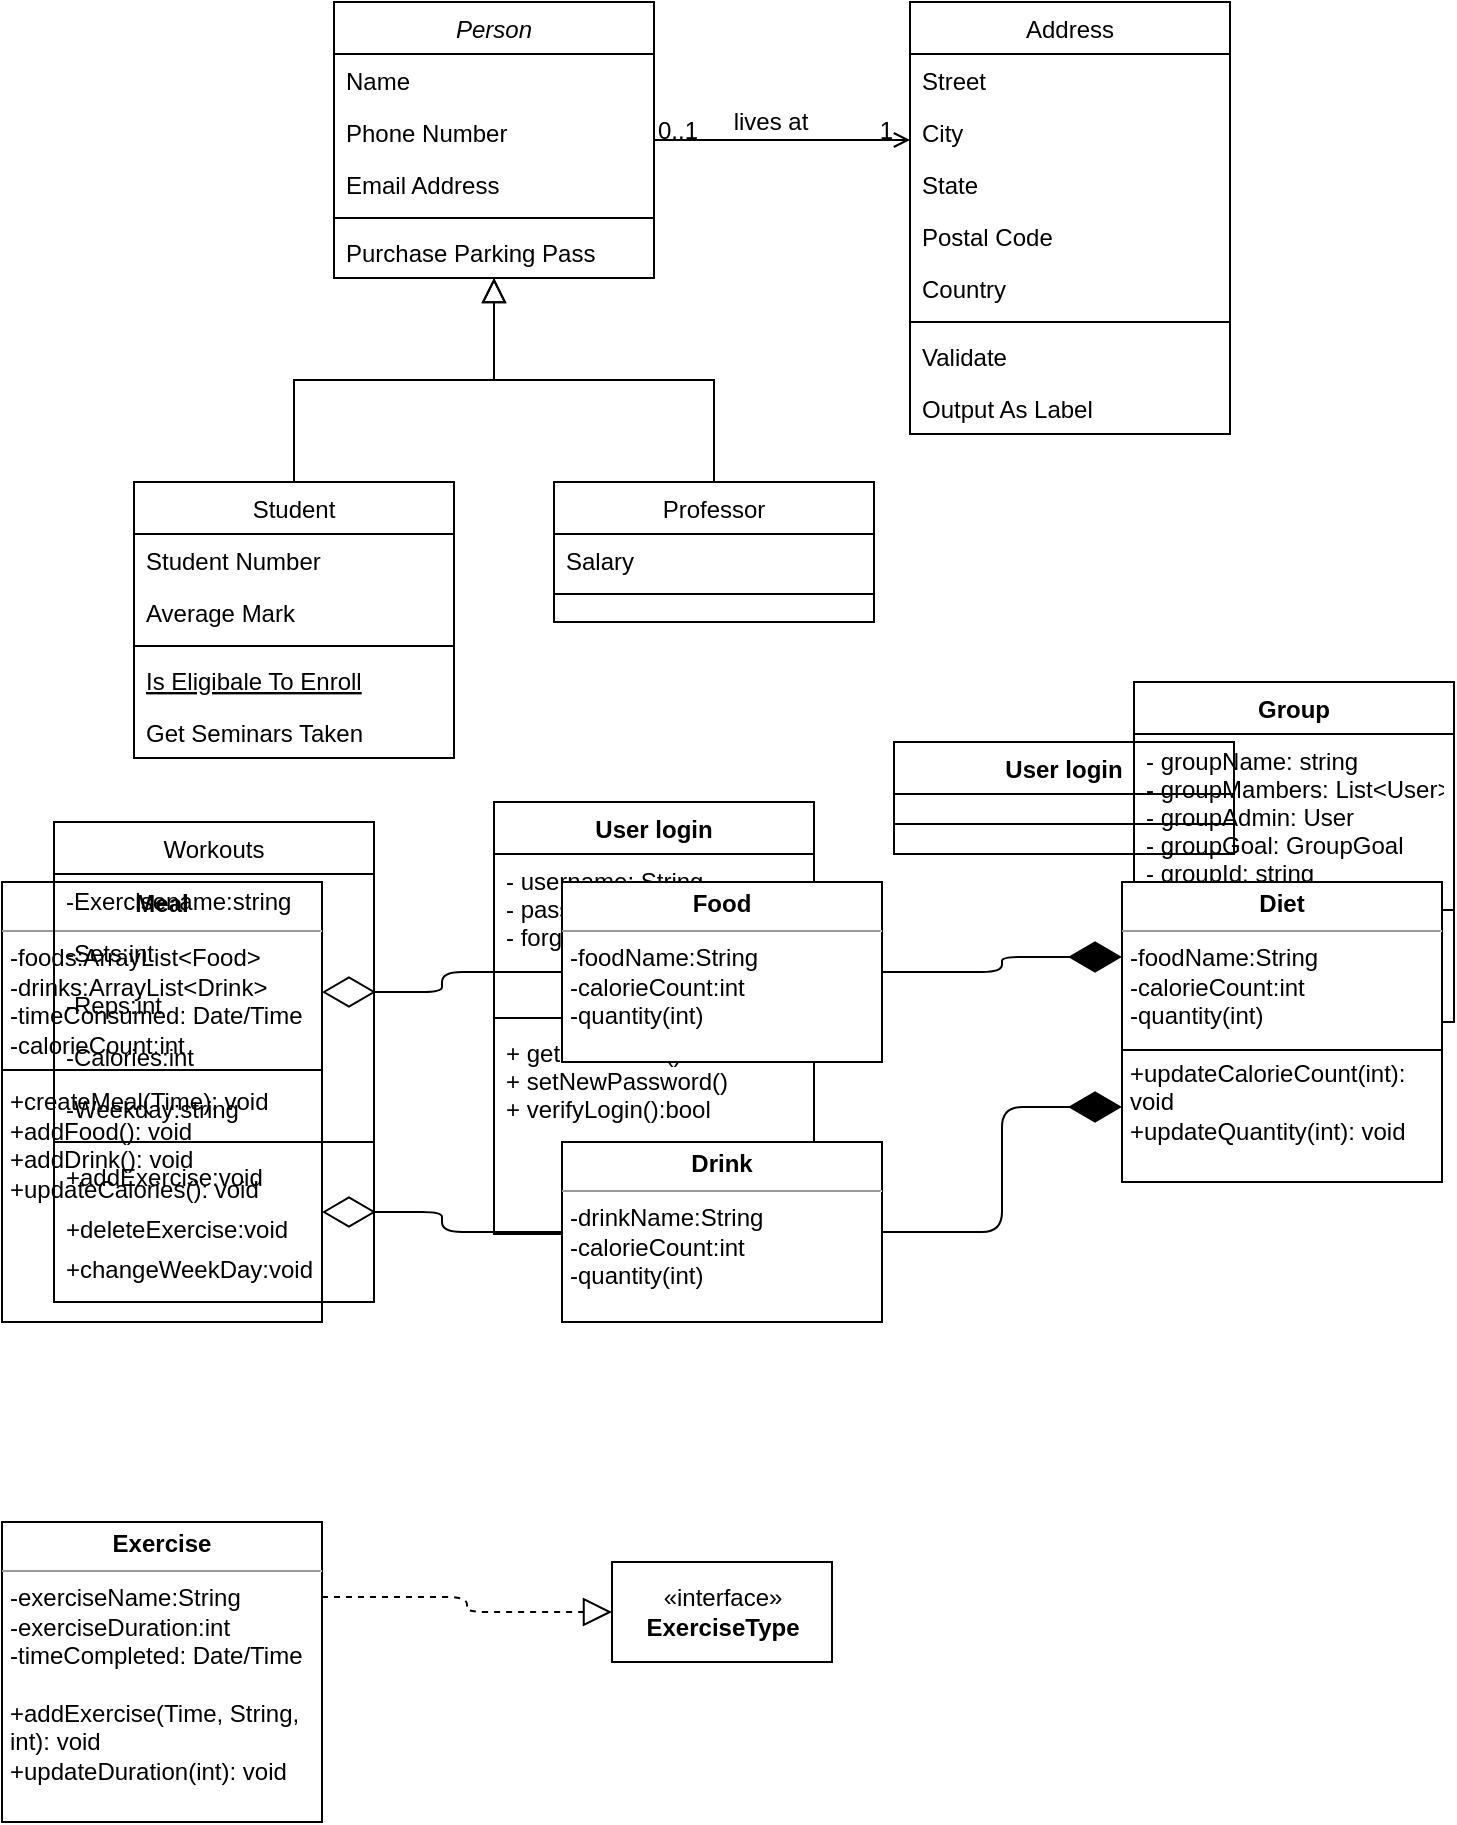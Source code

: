 <mxfile version="14.4.2" type="github">
  <diagram id="C5RBs43oDa-KdzZeNtuy" name="Page-1">
    <mxGraphModel dx="1422" dy="804" grid="1" gridSize="10" guides="1" tooltips="1" connect="1" arrows="1" fold="1" page="1" pageScale="1" pageWidth="827" pageHeight="1169" math="0" shadow="0">
      <root>
        <mxCell id="WIyWlLk6GJQsqaUBKTNV-0" />
        <mxCell id="WIyWlLk6GJQsqaUBKTNV-1" parent="WIyWlLk6GJQsqaUBKTNV-0" />
        <mxCell id="zkfFHV4jXpPFQw0GAbJ--0" value="Person" style="swimlane;fontStyle=2;align=center;verticalAlign=top;childLayout=stackLayout;horizontal=1;startSize=26;horizontalStack=0;resizeParent=1;resizeLast=0;collapsible=1;marginBottom=0;rounded=0;shadow=0;strokeWidth=1;" parent="WIyWlLk6GJQsqaUBKTNV-1" vertex="1">
          <mxGeometry x="220" y="120" width="160" height="138" as="geometry">
            <mxRectangle x="230" y="140" width="160" height="26" as="alternateBounds" />
          </mxGeometry>
        </mxCell>
        <mxCell id="zkfFHV4jXpPFQw0GAbJ--1" value="Name" style="text;align=left;verticalAlign=top;spacingLeft=4;spacingRight=4;overflow=hidden;rotatable=0;points=[[0,0.5],[1,0.5]];portConstraint=eastwest;" parent="zkfFHV4jXpPFQw0GAbJ--0" vertex="1">
          <mxGeometry y="26" width="160" height="26" as="geometry" />
        </mxCell>
        <mxCell id="zkfFHV4jXpPFQw0GAbJ--2" value="Phone Number" style="text;align=left;verticalAlign=top;spacingLeft=4;spacingRight=4;overflow=hidden;rotatable=0;points=[[0,0.5],[1,0.5]];portConstraint=eastwest;rounded=0;shadow=0;html=0;" parent="zkfFHV4jXpPFQw0GAbJ--0" vertex="1">
          <mxGeometry y="52" width="160" height="26" as="geometry" />
        </mxCell>
        <mxCell id="zkfFHV4jXpPFQw0GAbJ--3" value="Email Address" style="text;align=left;verticalAlign=top;spacingLeft=4;spacingRight=4;overflow=hidden;rotatable=0;points=[[0,0.5],[1,0.5]];portConstraint=eastwest;rounded=0;shadow=0;html=0;" parent="zkfFHV4jXpPFQw0GAbJ--0" vertex="1">
          <mxGeometry y="78" width="160" height="26" as="geometry" />
        </mxCell>
        <mxCell id="zkfFHV4jXpPFQw0GAbJ--4" value="" style="line;html=1;strokeWidth=1;align=left;verticalAlign=middle;spacingTop=-1;spacingLeft=3;spacingRight=3;rotatable=0;labelPosition=right;points=[];portConstraint=eastwest;" parent="zkfFHV4jXpPFQw0GAbJ--0" vertex="1">
          <mxGeometry y="104" width="160" height="8" as="geometry" />
        </mxCell>
        <mxCell id="zkfFHV4jXpPFQw0GAbJ--5" value="Purchase Parking Pass" style="text;align=left;verticalAlign=top;spacingLeft=4;spacingRight=4;overflow=hidden;rotatable=0;points=[[0,0.5],[1,0.5]];portConstraint=eastwest;" parent="zkfFHV4jXpPFQw0GAbJ--0" vertex="1">
          <mxGeometry y="112" width="160" height="26" as="geometry" />
        </mxCell>
        <mxCell id="zkfFHV4jXpPFQw0GAbJ--6" value="Student" style="swimlane;fontStyle=0;align=center;verticalAlign=top;childLayout=stackLayout;horizontal=1;startSize=26;horizontalStack=0;resizeParent=1;resizeLast=0;collapsible=1;marginBottom=0;rounded=0;shadow=0;strokeWidth=1;" parent="WIyWlLk6GJQsqaUBKTNV-1" vertex="1">
          <mxGeometry x="120" y="360" width="160" height="138" as="geometry">
            <mxRectangle x="130" y="380" width="160" height="26" as="alternateBounds" />
          </mxGeometry>
        </mxCell>
        <mxCell id="zkfFHV4jXpPFQw0GAbJ--7" value="Student Number" style="text;align=left;verticalAlign=top;spacingLeft=4;spacingRight=4;overflow=hidden;rotatable=0;points=[[0,0.5],[1,0.5]];portConstraint=eastwest;" parent="zkfFHV4jXpPFQw0GAbJ--6" vertex="1">
          <mxGeometry y="26" width="160" height="26" as="geometry" />
        </mxCell>
        <mxCell id="zkfFHV4jXpPFQw0GAbJ--8" value="Average Mark" style="text;align=left;verticalAlign=top;spacingLeft=4;spacingRight=4;overflow=hidden;rotatable=0;points=[[0,0.5],[1,0.5]];portConstraint=eastwest;rounded=0;shadow=0;html=0;" parent="zkfFHV4jXpPFQw0GAbJ--6" vertex="1">
          <mxGeometry y="52" width="160" height="26" as="geometry" />
        </mxCell>
        <mxCell id="zkfFHV4jXpPFQw0GAbJ--9" value="" style="line;html=1;strokeWidth=1;align=left;verticalAlign=middle;spacingTop=-1;spacingLeft=3;spacingRight=3;rotatable=0;labelPosition=right;points=[];portConstraint=eastwest;" parent="zkfFHV4jXpPFQw0GAbJ--6" vertex="1">
          <mxGeometry y="78" width="160" height="8" as="geometry" />
        </mxCell>
        <mxCell id="zkfFHV4jXpPFQw0GAbJ--10" value="Is Eligibale To Enroll" style="text;align=left;verticalAlign=top;spacingLeft=4;spacingRight=4;overflow=hidden;rotatable=0;points=[[0,0.5],[1,0.5]];portConstraint=eastwest;fontStyle=4" parent="zkfFHV4jXpPFQw0GAbJ--6" vertex="1">
          <mxGeometry y="86" width="160" height="26" as="geometry" />
        </mxCell>
        <mxCell id="zkfFHV4jXpPFQw0GAbJ--11" value="Get Seminars Taken" style="text;align=left;verticalAlign=top;spacingLeft=4;spacingRight=4;overflow=hidden;rotatable=0;points=[[0,0.5],[1,0.5]];portConstraint=eastwest;" parent="zkfFHV4jXpPFQw0GAbJ--6" vertex="1">
          <mxGeometry y="112" width="160" height="26" as="geometry" />
        </mxCell>
        <mxCell id="zkfFHV4jXpPFQw0GAbJ--12" value="" style="endArrow=block;endSize=10;endFill=0;shadow=0;strokeWidth=1;rounded=0;edgeStyle=elbowEdgeStyle;elbow=vertical;" parent="WIyWlLk6GJQsqaUBKTNV-1" source="zkfFHV4jXpPFQw0GAbJ--6" target="zkfFHV4jXpPFQw0GAbJ--0" edge="1">
          <mxGeometry width="160" relative="1" as="geometry">
            <mxPoint x="200" y="203" as="sourcePoint" />
            <mxPoint x="200" y="203" as="targetPoint" />
          </mxGeometry>
        </mxCell>
        <mxCell id="zkfFHV4jXpPFQw0GAbJ--13" value="Professor" style="swimlane;fontStyle=0;align=center;verticalAlign=top;childLayout=stackLayout;horizontal=1;startSize=26;horizontalStack=0;resizeParent=1;resizeLast=0;collapsible=1;marginBottom=0;rounded=0;shadow=0;strokeWidth=1;" parent="WIyWlLk6GJQsqaUBKTNV-1" vertex="1">
          <mxGeometry x="330" y="360" width="160" height="70" as="geometry">
            <mxRectangle x="340" y="380" width="170" height="26" as="alternateBounds" />
          </mxGeometry>
        </mxCell>
        <mxCell id="zkfFHV4jXpPFQw0GAbJ--14" value="Salary" style="text;align=left;verticalAlign=top;spacingLeft=4;spacingRight=4;overflow=hidden;rotatable=0;points=[[0,0.5],[1,0.5]];portConstraint=eastwest;" parent="zkfFHV4jXpPFQw0GAbJ--13" vertex="1">
          <mxGeometry y="26" width="160" height="26" as="geometry" />
        </mxCell>
        <mxCell id="zkfFHV4jXpPFQw0GAbJ--15" value="" style="line;html=1;strokeWidth=1;align=left;verticalAlign=middle;spacingTop=-1;spacingLeft=3;spacingRight=3;rotatable=0;labelPosition=right;points=[];portConstraint=eastwest;" parent="zkfFHV4jXpPFQw0GAbJ--13" vertex="1">
          <mxGeometry y="52" width="160" height="8" as="geometry" />
        </mxCell>
        <mxCell id="zkfFHV4jXpPFQw0GAbJ--16" value="" style="endArrow=block;endSize=10;endFill=0;shadow=0;strokeWidth=1;rounded=0;edgeStyle=elbowEdgeStyle;elbow=vertical;" parent="WIyWlLk6GJQsqaUBKTNV-1" source="zkfFHV4jXpPFQw0GAbJ--13" target="zkfFHV4jXpPFQw0GAbJ--0" edge="1">
          <mxGeometry width="160" relative="1" as="geometry">
            <mxPoint x="210" y="373" as="sourcePoint" />
            <mxPoint x="310" y="271" as="targetPoint" />
          </mxGeometry>
        </mxCell>
        <mxCell id="zkfFHV4jXpPFQw0GAbJ--17" value="Address" style="swimlane;fontStyle=0;align=center;verticalAlign=top;childLayout=stackLayout;horizontal=1;startSize=26;horizontalStack=0;resizeParent=1;resizeLast=0;collapsible=1;marginBottom=0;rounded=0;shadow=0;strokeWidth=1;" parent="WIyWlLk6GJQsqaUBKTNV-1" vertex="1">
          <mxGeometry x="508" y="120" width="160" height="216" as="geometry">
            <mxRectangle x="550" y="140" width="160" height="26" as="alternateBounds" />
          </mxGeometry>
        </mxCell>
        <mxCell id="zkfFHV4jXpPFQw0GAbJ--18" value="Street" style="text;align=left;verticalAlign=top;spacingLeft=4;spacingRight=4;overflow=hidden;rotatable=0;points=[[0,0.5],[1,0.5]];portConstraint=eastwest;" parent="zkfFHV4jXpPFQw0GAbJ--17" vertex="1">
          <mxGeometry y="26" width="160" height="26" as="geometry" />
        </mxCell>
        <mxCell id="zkfFHV4jXpPFQw0GAbJ--19" value="City" style="text;align=left;verticalAlign=top;spacingLeft=4;spacingRight=4;overflow=hidden;rotatable=0;points=[[0,0.5],[1,0.5]];portConstraint=eastwest;rounded=0;shadow=0;html=0;" parent="zkfFHV4jXpPFQw0GAbJ--17" vertex="1">
          <mxGeometry y="52" width="160" height="26" as="geometry" />
        </mxCell>
        <mxCell id="zkfFHV4jXpPFQw0GAbJ--20" value="State" style="text;align=left;verticalAlign=top;spacingLeft=4;spacingRight=4;overflow=hidden;rotatable=0;points=[[0,0.5],[1,0.5]];portConstraint=eastwest;rounded=0;shadow=0;html=0;" parent="zkfFHV4jXpPFQw0GAbJ--17" vertex="1">
          <mxGeometry y="78" width="160" height="26" as="geometry" />
        </mxCell>
        <mxCell id="zkfFHV4jXpPFQw0GAbJ--21" value="Postal Code" style="text;align=left;verticalAlign=top;spacingLeft=4;spacingRight=4;overflow=hidden;rotatable=0;points=[[0,0.5],[1,0.5]];portConstraint=eastwest;rounded=0;shadow=0;html=0;" parent="zkfFHV4jXpPFQw0GAbJ--17" vertex="1">
          <mxGeometry y="104" width="160" height="26" as="geometry" />
        </mxCell>
        <mxCell id="zkfFHV4jXpPFQw0GAbJ--22" value="Country" style="text;align=left;verticalAlign=top;spacingLeft=4;spacingRight=4;overflow=hidden;rotatable=0;points=[[0,0.5],[1,0.5]];portConstraint=eastwest;rounded=0;shadow=0;html=0;" parent="zkfFHV4jXpPFQw0GAbJ--17" vertex="1">
          <mxGeometry y="130" width="160" height="26" as="geometry" />
        </mxCell>
        <mxCell id="zkfFHV4jXpPFQw0GAbJ--23" value="" style="line;html=1;strokeWidth=1;align=left;verticalAlign=middle;spacingTop=-1;spacingLeft=3;spacingRight=3;rotatable=0;labelPosition=right;points=[];portConstraint=eastwest;" parent="zkfFHV4jXpPFQw0GAbJ--17" vertex="1">
          <mxGeometry y="156" width="160" height="8" as="geometry" />
        </mxCell>
        <mxCell id="zkfFHV4jXpPFQw0GAbJ--24" value="Validate" style="text;align=left;verticalAlign=top;spacingLeft=4;spacingRight=4;overflow=hidden;rotatable=0;points=[[0,0.5],[1,0.5]];portConstraint=eastwest;" parent="zkfFHV4jXpPFQw0GAbJ--17" vertex="1">
          <mxGeometry y="164" width="160" height="26" as="geometry" />
        </mxCell>
        <mxCell id="zkfFHV4jXpPFQw0GAbJ--25" value="Output As Label" style="text;align=left;verticalAlign=top;spacingLeft=4;spacingRight=4;overflow=hidden;rotatable=0;points=[[0,0.5],[1,0.5]];portConstraint=eastwest;" parent="zkfFHV4jXpPFQw0GAbJ--17" vertex="1">
          <mxGeometry y="190" width="160" height="26" as="geometry" />
        </mxCell>
        <mxCell id="zkfFHV4jXpPFQw0GAbJ--26" value="" style="endArrow=open;shadow=0;strokeWidth=1;rounded=0;endFill=1;edgeStyle=elbowEdgeStyle;elbow=vertical;" parent="WIyWlLk6GJQsqaUBKTNV-1" source="zkfFHV4jXpPFQw0GAbJ--0" target="zkfFHV4jXpPFQw0GAbJ--17" edge="1">
          <mxGeometry x="0.5" y="41" relative="1" as="geometry">
            <mxPoint x="380" y="192" as="sourcePoint" />
            <mxPoint x="540" y="192" as="targetPoint" />
            <mxPoint x="-40" y="32" as="offset" />
          </mxGeometry>
        </mxCell>
        <mxCell id="zkfFHV4jXpPFQw0GAbJ--27" value="0..1" style="resizable=0;align=left;verticalAlign=bottom;labelBackgroundColor=none;fontSize=12;" parent="zkfFHV4jXpPFQw0GAbJ--26" connectable="0" vertex="1">
          <mxGeometry x="-1" relative="1" as="geometry">
            <mxPoint y="4" as="offset" />
          </mxGeometry>
        </mxCell>
        <mxCell id="zkfFHV4jXpPFQw0GAbJ--28" value="1" style="resizable=0;align=right;verticalAlign=bottom;labelBackgroundColor=none;fontSize=12;" parent="zkfFHV4jXpPFQw0GAbJ--26" connectable="0" vertex="1">
          <mxGeometry x="1" relative="1" as="geometry">
            <mxPoint x="-7" y="4" as="offset" />
          </mxGeometry>
        </mxCell>
        <mxCell id="zkfFHV4jXpPFQw0GAbJ--29" value="lives at" style="text;html=1;resizable=0;points=[];;align=center;verticalAlign=middle;labelBackgroundColor=none;rounded=0;shadow=0;strokeWidth=1;fontSize=12;" parent="zkfFHV4jXpPFQw0GAbJ--26" vertex="1" connectable="0">
          <mxGeometry x="0.5" y="49" relative="1" as="geometry">
            <mxPoint x="-38" y="40" as="offset" />
          </mxGeometry>
        </mxCell>
        <mxCell id="J9X6WJMJ_OP17Aa7dfjv-0" value="User login" style="swimlane;fontStyle=1;align=center;verticalAlign=top;childLayout=stackLayout;horizontal=1;startSize=26;horizontalStack=0;resizeParent=1;resizeParentMax=0;resizeLast=0;collapsible=1;marginBottom=0;" vertex="1" parent="WIyWlLk6GJQsqaUBKTNV-1">
          <mxGeometry x="500" y="490" width="170" height="56" as="geometry" />
        </mxCell>
        <mxCell id="J9X6WJMJ_OP17Aa7dfjv-2" value="" style="line;strokeWidth=1;fillColor=none;align=left;verticalAlign=middle;spacingTop=-1;spacingLeft=3;spacingRight=3;rotatable=0;labelPosition=right;points=[];portConstraint=eastwest;" vertex="1" parent="J9X6WJMJ_OP17Aa7dfjv-0">
          <mxGeometry y="26" width="170" height="30" as="geometry" />
        </mxCell>
        <mxCell id="3uA7-vpTSDyjAOvNhWsR-0" value="&lt;p style=&quot;margin: 0px ; margin-top: 4px ; text-align: center&quot;&gt;&lt;b&gt;Meal&lt;/b&gt;&lt;/p&gt;&lt;hr size=&quot;1&quot;&gt;&lt;p style=&quot;margin: 0px ; margin-left: 4px&quot;&gt;&lt;/p&gt;&lt;p style=&quot;margin: 0px ; margin-left: 4px&quot;&gt;-foods:ArrayList&amp;lt;Food&amp;gt;&lt;br style=&quot;padding: 0px ; margin: 0px&quot;&gt;-drinks:ArrayList&amp;lt;Drink&amp;gt;&lt;br style=&quot;padding: 0px ; margin: 0px&quot;&gt;-timeConsumed: Date/Time&lt;br style=&quot;padding: 0px ; margin: 0px&quot;&gt;-calorieCount:int&lt;br style=&quot;padding: 0px ; margin: 0px&quot;&gt;&lt;br style=&quot;padding: 0px ; margin: 0px&quot;&gt;+createMeal(Time): void&lt;br style=&quot;padding: 0px ; margin: 0px&quot;&gt;+addFood(): void&lt;br style=&quot;padding: 0px ; margin: 0px&quot;&gt;+addDrink(): void&lt;br style=&quot;padding: 0px ; margin: 0px&quot;&gt;+updateCalories(): void&lt;/p&gt;&lt;div style=&quot;padding: 0px ; margin: 0px&quot;&gt;&lt;br style=&quot;padding: 0px ; margin: 0px&quot;&gt;&lt;/div&gt;" style="verticalAlign=top;align=left;overflow=fill;fontSize=12;fontFamily=Helvetica;html=1;" vertex="1" parent="WIyWlLk6GJQsqaUBKTNV-1">
          <mxGeometry x="54" y="560" width="160" height="220" as="geometry" />
        </mxCell>
        <mxCell id="J9X6WJMJ_OP17Aa7dfjv-10" value="User login" style="swimlane;fontStyle=1;align=center;verticalAlign=top;childLayout=stackLayout;horizontal=1;startSize=26;horizontalStack=0;resizeParent=1;resizeParentMax=0;resizeLast=0;collapsible=1;marginBottom=0;" vertex="1" parent="WIyWlLk6GJQsqaUBKTNV-1">
          <mxGeometry x="300" y="520" width="160" height="216" as="geometry" />
        </mxCell>
        <mxCell id="J9X6WJMJ_OP17Aa7dfjv-11" value="- username: String &#xa;- password: String&#xa;- forgotPassword: String&#xa;" style="text;strokeColor=none;fillColor=none;align=left;verticalAlign=top;spacingLeft=4;spacingRight=4;overflow=hidden;rotatable=0;points=[[0,0.5],[1,0.5]];portConstraint=eastwest;" vertex="1" parent="J9X6WJMJ_OP17Aa7dfjv-10">
          <mxGeometry y="26" width="160" height="78" as="geometry" />
        </mxCell>
        <mxCell id="J9X6WJMJ_OP17Aa7dfjv-12" value="" style="line;strokeWidth=1;fillColor=none;align=left;verticalAlign=middle;spacingTop=-1;spacingLeft=3;spacingRight=3;rotatable=0;labelPosition=right;points=[];portConstraint=eastwest;" vertex="1" parent="J9X6WJMJ_OP17Aa7dfjv-10">
          <mxGeometry y="104" width="160" height="8" as="geometry" />
        </mxCell>
        <mxCell id="J9X6WJMJ_OP17Aa7dfjv-13" value="+ getPassword()&#xa;+ setNewPassword()&#xa;+ verifyLogin():bool" style="text;strokeColor=none;fillColor=none;align=left;verticalAlign=top;spacingLeft=4;spacingRight=4;overflow=hidden;rotatable=0;points=[[0,0.5],[1,0.5]];portConstraint=eastwest;" vertex="1" parent="J9X6WJMJ_OP17Aa7dfjv-10">
          <mxGeometry y="112" width="160" height="104" as="geometry" />
        </mxCell>
        <mxCell id="7LJqKkAm_eQGmLYCBISN-4" value="Group" style="swimlane;fontStyle=1;align=center;verticalAlign=top;childLayout=stackLayout;horizontal=1;startSize=26;horizontalStack=0;resizeParent=1;resizeParentMax=0;resizeLast=0;collapsible=1;marginBottom=0;" vertex="1" parent="WIyWlLk6GJQsqaUBKTNV-1">
          <mxGeometry x="620" y="460" width="160" height="170" as="geometry" />
        </mxCell>
        <mxCell id="7LJqKkAm_eQGmLYCBISN-5" value="- groupName: string&#xa;- groupMambers: List&lt;User&gt;&#xa;- groupAdmin: User&#xa;- groupGoal: GroupGoal&#xa;- groupId: string" style="text;strokeColor=none;fillColor=none;align=left;verticalAlign=top;spacingLeft=4;spacingRight=4;overflow=hidden;rotatable=0;points=[[0,0.5],[1,0.5]];portConstraint=eastwest;" vertex="1" parent="7LJqKkAm_eQGmLYCBISN-4">
          <mxGeometry y="26" width="160" height="84" as="geometry" />
        </mxCell>
        <mxCell id="7LJqKkAm_eQGmLYCBISN-6" value="" style="line;strokeWidth=1;fillColor=none;align=left;verticalAlign=middle;spacingTop=-1;spacingLeft=3;spacingRight=3;rotatable=0;labelPosition=right;points=[];portConstraint=eastwest;" vertex="1" parent="7LJqKkAm_eQGmLYCBISN-4">
          <mxGeometry y="110" width="160" height="8" as="geometry" />
        </mxCell>
        <mxCell id="7LJqKkAm_eQGmLYCBISN-7" value="+ emailGroupGoal: void&#xa;+ deleteGroup: void" style="text;strokeColor=none;fillColor=none;align=left;verticalAlign=top;spacingLeft=4;spacingRight=4;overflow=hidden;rotatable=0;points=[[0,0.5],[1,0.5]];portConstraint=eastwest;" vertex="1" parent="7LJqKkAm_eQGmLYCBISN-4">
          <mxGeometry y="118" width="160" height="52" as="geometry" />
        </mxCell>
        <mxCell id="MOFNNi989I0m5LfGQqLs-0" value="Workouts" style="swimlane;fontStyle=0;align=center;verticalAlign=top;childLayout=stackLayout;horizontal=1;startSize=26;horizontalStack=0;resizeParent=1;resizeLast=0;collapsible=1;marginBottom=0;rounded=0;shadow=0;strokeWidth=1;" vertex="1" parent="WIyWlLk6GJQsqaUBKTNV-1">
          <mxGeometry x="80" y="530" width="160" height="240" as="geometry">
            <mxRectangle x="550" y="140" width="160" height="26" as="alternateBounds" />
          </mxGeometry>
        </mxCell>
        <mxCell id="MOFNNi989I0m5LfGQqLs-1" value="-Exercisename:string" style="text;align=left;verticalAlign=top;spacingLeft=4;spacingRight=4;overflow=hidden;rotatable=0;points=[[0,0.5],[1,0.5]];portConstraint=eastwest;" vertex="1" parent="MOFNNi989I0m5LfGQqLs-0">
          <mxGeometry y="26" width="160" height="26" as="geometry" />
        </mxCell>
        <mxCell id="MOFNNi989I0m5LfGQqLs-2" value="-Sets:int" style="text;align=left;verticalAlign=top;spacingLeft=4;spacingRight=4;overflow=hidden;rotatable=0;points=[[0,0.5],[1,0.5]];portConstraint=eastwest;rounded=0;shadow=0;html=0;" vertex="1" parent="MOFNNi989I0m5LfGQqLs-0">
          <mxGeometry y="52" width="160" height="26" as="geometry" />
        </mxCell>
        <mxCell id="MOFNNi989I0m5LfGQqLs-3" value="-Reps:int" style="text;align=left;verticalAlign=top;spacingLeft=4;spacingRight=4;overflow=hidden;rotatable=0;points=[[0,0.5],[1,0.5]];portConstraint=eastwest;rounded=0;shadow=0;html=0;" vertex="1" parent="MOFNNi989I0m5LfGQqLs-0">
          <mxGeometry y="78" width="160" height="26" as="geometry" />
        </mxCell>
        <mxCell id="MOFNNi989I0m5LfGQqLs-4" value="-Calories:int" style="text;align=left;verticalAlign=top;spacingLeft=4;spacingRight=4;overflow=hidden;rotatable=0;points=[[0,0.5],[1,0.5]];portConstraint=eastwest;rounded=0;shadow=0;html=0;" vertex="1" parent="MOFNNi989I0m5LfGQqLs-0">
          <mxGeometry y="104" width="160" height="26" as="geometry" />
        </mxCell>
        <mxCell id="MOFNNi989I0m5LfGQqLs-5" value="-Weekday:string" style="text;align=left;verticalAlign=top;spacingLeft=4;spacingRight=4;overflow=hidden;rotatable=0;points=[[0,0.5],[1,0.5]];portConstraint=eastwest;rounded=0;shadow=0;html=0;" vertex="1" parent="MOFNNi989I0m5LfGQqLs-0">
          <mxGeometry y="130" width="160" height="26" as="geometry" />
        </mxCell>
        <mxCell id="MOFNNi989I0m5LfGQqLs-6" value="" style="line;html=1;strokeWidth=1;align=left;verticalAlign=middle;spacingTop=-1;spacingLeft=3;spacingRight=3;rotatable=0;labelPosition=right;points=[];portConstraint=eastwest;" vertex="1" parent="MOFNNi989I0m5LfGQqLs-0">
          <mxGeometry y="156" width="160" height="8" as="geometry" />
        </mxCell>
        <mxCell id="MOFNNi989I0m5LfGQqLs-7" value="+addExercise:void" style="text;align=left;verticalAlign=top;spacingLeft=4;spacingRight=4;overflow=hidden;rotatable=0;points=[[0,0.5],[1,0.5]];portConstraint=eastwest;" vertex="1" parent="MOFNNi989I0m5LfGQqLs-0">
          <mxGeometry y="164" width="160" height="26" as="geometry" />
        </mxCell>
        <mxCell id="MOFNNi989I0m5LfGQqLs-8" value="+deleteExercise:void" style="text;align=left;verticalAlign=top;spacingLeft=4;spacingRight=4;overflow=hidden;rotatable=0;points=[[0,0.5],[1,0.5]];portConstraint=eastwest;" vertex="1" parent="MOFNNi989I0m5LfGQqLs-0">
          <mxGeometry y="190" width="160" height="20" as="geometry" />
        </mxCell>
        <mxCell id="MOFNNi989I0m5LfGQqLs-10" value="+changeWeekDay:void" style="text;align=left;verticalAlign=top;spacingLeft=4;spacingRight=4;overflow=hidden;rotatable=0;points=[[0,0.5],[1,0.5]];portConstraint=eastwest;" vertex="1" parent="MOFNNi989I0m5LfGQqLs-0">
          <mxGeometry y="210" width="160" height="20" as="geometry" />
        </mxCell>
        <mxCell id="3uA7-vpTSDyjAOvNhWsR-1" value="" style="line;strokeWidth=1;fillColor=none;align=left;verticalAlign=middle;spacingTop=-1;spacingLeft=3;spacingRight=3;rotatable=0;labelPosition=right;points=[];portConstraint=eastwest;" vertex="1" parent="WIyWlLk6GJQsqaUBKTNV-1">
          <mxGeometry x="54" y="650" width="160" height="8" as="geometry" />
        </mxCell>
        <mxCell id="3uA7-vpTSDyjAOvNhWsR-2" value="&lt;p style=&quot;margin: 0px ; margin-top: 4px ; text-align: center&quot;&gt;&lt;b&gt;Food&lt;/b&gt;&lt;/p&gt;&lt;hr size=&quot;1&quot;&gt;&lt;p style=&quot;margin: 0px ; margin-left: 4px&quot;&gt;-foodName:String&lt;br style=&quot;padding: 0px ; margin: 0px&quot;&gt;-calorieCount:int&lt;br style=&quot;padding: 0px ; margin: 0px&quot;&gt;-quantity(int)&lt;br&gt;&lt;/p&gt;" style="verticalAlign=top;align=left;overflow=fill;fontSize=12;fontFamily=Helvetica;html=1;" vertex="1" parent="WIyWlLk6GJQsqaUBKTNV-1">
          <mxGeometry x="334" y="560" width="160" height="90" as="geometry" />
        </mxCell>
        <mxCell id="3uA7-vpTSDyjAOvNhWsR-3" value="&lt;p style=&quot;margin: 0px ; margin-top: 4px ; text-align: center&quot;&gt;&lt;b&gt;Drink&lt;/b&gt;&lt;/p&gt;&lt;hr size=&quot;1&quot;&gt;&lt;p style=&quot;margin: 0px ; margin-left: 4px&quot;&gt;-drinkName:String&lt;br style=&quot;padding: 0px ; margin: 0px&quot;&gt;-calorieCount:int&lt;br style=&quot;padding: 0px ; margin: 0px&quot;&gt;-quantity(int)&lt;br&gt;&lt;/p&gt;" style="verticalAlign=top;align=left;overflow=fill;fontSize=12;fontFamily=Helvetica;html=1;" vertex="1" parent="WIyWlLk6GJQsqaUBKTNV-1">
          <mxGeometry x="334" y="690" width="160" height="90" as="geometry" />
        </mxCell>
        <mxCell id="3uA7-vpTSDyjAOvNhWsR-4" value="&lt;p style=&quot;margin: 0px ; margin-top: 4px ; text-align: center&quot;&gt;&lt;b&gt;Diet&lt;/b&gt;&lt;/p&gt;&lt;hr size=&quot;1&quot;&gt;&lt;p style=&quot;margin: 0px ; margin-left: 4px&quot;&gt;-foodName:String&lt;br style=&quot;padding: 0px ; margin: 0px&quot;&gt;-calorieCount:int&lt;br style=&quot;padding: 0px ; margin: 0px&quot;&gt;-quantity(int)&lt;br&gt;&lt;/p&gt;&lt;p style=&quot;margin: 0px ; margin-left: 4px&quot;&gt;&lt;br&gt;&lt;/p&gt;&lt;p style=&quot;margin: 0px ; margin-left: 4px&quot;&gt;+updateCalorieCount(int):&lt;br style=&quot;padding: 0px ; margin: 0px&quot;&gt;void&lt;br style=&quot;padding: 0px ; margin: 0px&quot;&gt;+updateQuantity(int): void&lt;br&gt;&lt;/p&gt;&lt;p style=&quot;margin: 0px ; margin-left: 4px&quot;&gt;&lt;br&gt;&lt;/p&gt;" style="verticalAlign=top;align=left;overflow=fill;fontSize=12;fontFamily=Helvetica;html=1;" vertex="1" parent="WIyWlLk6GJQsqaUBKTNV-1">
          <mxGeometry x="614" y="560" width="160" height="150" as="geometry" />
        </mxCell>
        <mxCell id="3uA7-vpTSDyjAOvNhWsR-5" value="" style="line;strokeWidth=1;fillColor=none;align=left;verticalAlign=middle;spacingTop=-1;spacingLeft=3;spacingRight=3;rotatable=0;labelPosition=right;points=[];portConstraint=eastwest;" vertex="1" parent="WIyWlLk6GJQsqaUBKTNV-1">
          <mxGeometry x="614" y="640" width="160" height="8" as="geometry" />
        </mxCell>
        <mxCell id="3uA7-vpTSDyjAOvNhWsR-6" value="&lt;p style=&quot;margin: 0px ; margin-top: 4px ; text-align: center&quot;&gt;&lt;b&gt;Exercise&lt;/b&gt;&lt;/p&gt;&lt;hr size=&quot;1&quot;&gt;&lt;p style=&quot;margin: 0px ; margin-left: 4px&quot;&gt;-exerciseName:String&lt;br style=&quot;padding: 0px ; margin: 0px&quot;&gt;-exerciseDuration:int&lt;br style=&quot;padding: 0px ; margin: 0px&quot;&gt;-timeCompleted: Date/Time&lt;br&gt;&lt;/p&gt;&lt;p style=&quot;margin: 0px ; margin-left: 4px&quot;&gt;&lt;br&gt;&lt;/p&gt;&lt;p style=&quot;margin: 0px ; margin-left: 4px&quot;&gt;+addExercise(Time, String,&lt;br style=&quot;padding: 0px ; margin: 0px&quot;&gt;int): void&lt;br style=&quot;padding: 0px ; margin: 0px&quot;&gt;+updateDuration(int): void&lt;br&gt;&lt;/p&gt;" style="verticalAlign=top;align=left;overflow=fill;fontSize=12;fontFamily=Helvetica;html=1;" vertex="1" parent="WIyWlLk6GJQsqaUBKTNV-1">
          <mxGeometry x="54" y="880" width="160" height="150" as="geometry" />
        </mxCell>
        <mxCell id="3uA7-vpTSDyjAOvNhWsR-7" value="«interface»&lt;br&gt;&lt;b&gt;ExerciseType&lt;/b&gt;" style="html=1;" vertex="1" parent="WIyWlLk6GJQsqaUBKTNV-1">
          <mxGeometry x="359" y="900" width="110" height="50" as="geometry" />
        </mxCell>
        <mxCell id="3uA7-vpTSDyjAOvNhWsR-8" value="" style="endArrow=diamondThin;endFill=0;endSize=24;html=1;entryX=1;entryY=0.25;entryDx=0;entryDy=0;edgeStyle=orthogonalEdgeStyle;exitX=0;exitY=0.5;exitDx=0;exitDy=0;" edge="1" parent="WIyWlLk6GJQsqaUBKTNV-1" source="3uA7-vpTSDyjAOvNhWsR-2" target="3uA7-vpTSDyjAOvNhWsR-0">
          <mxGeometry width="160" relative="1" as="geometry">
            <mxPoint x="274" y="615" as="sourcePoint" />
            <mxPoint x="554" y="760" as="targetPoint" />
          </mxGeometry>
        </mxCell>
        <mxCell id="3uA7-vpTSDyjAOvNhWsR-9" value="" style="endArrow=diamondThin;endFill=0;endSize=24;html=1;entryX=1;entryY=0.75;entryDx=0;entryDy=0;edgeStyle=orthogonalEdgeStyle;exitX=0;exitY=0.5;exitDx=0;exitDy=0;" edge="1" parent="WIyWlLk6GJQsqaUBKTNV-1" source="3uA7-vpTSDyjAOvNhWsR-3" target="3uA7-vpTSDyjAOvNhWsR-0">
          <mxGeometry width="160" relative="1" as="geometry">
            <mxPoint x="274" y="725" as="sourcePoint" />
            <mxPoint x="554" y="760" as="targetPoint" />
          </mxGeometry>
        </mxCell>
        <mxCell id="3uA7-vpTSDyjAOvNhWsR-10" value="" style="endArrow=diamondThin;endFill=1;endSize=24;html=1;entryX=0;entryY=0.25;entryDx=0;entryDy=0;edgeStyle=orthogonalEdgeStyle;exitX=1;exitY=0.5;exitDx=0;exitDy=0;" edge="1" parent="WIyWlLk6GJQsqaUBKTNV-1" source="3uA7-vpTSDyjAOvNhWsR-2" target="3uA7-vpTSDyjAOvNhWsR-4">
          <mxGeometry width="160" relative="1" as="geometry">
            <mxPoint x="554" y="598" as="sourcePoint" />
            <mxPoint x="554" y="760" as="targetPoint" />
          </mxGeometry>
        </mxCell>
        <mxCell id="3uA7-vpTSDyjAOvNhWsR-11" value="" style="endArrow=diamondThin;endFill=1;endSize=24;html=1;entryX=0;entryY=0.75;entryDx=0;entryDy=0;edgeStyle=orthogonalEdgeStyle;exitX=1;exitY=0.5;exitDx=0;exitDy=0;" edge="1" parent="WIyWlLk6GJQsqaUBKTNV-1" source="3uA7-vpTSDyjAOvNhWsR-3" target="3uA7-vpTSDyjAOvNhWsR-4">
          <mxGeometry width="160" relative="1" as="geometry">
            <mxPoint x="564" y="673" as="sourcePoint" />
            <mxPoint x="554" y="760" as="targetPoint" />
          </mxGeometry>
        </mxCell>
        <mxCell id="3uA7-vpTSDyjAOvNhWsR-12" value="" style="endArrow=block;dashed=1;endFill=0;endSize=12;html=1;exitX=1;exitY=0.25;exitDx=0;exitDy=0;edgeStyle=orthogonalEdgeStyle;entryX=0;entryY=0.5;entryDx=0;entryDy=0;" edge="1" parent="WIyWlLk6GJQsqaUBKTNV-1" source="3uA7-vpTSDyjAOvNhWsR-6" target="3uA7-vpTSDyjAOvNhWsR-7">
          <mxGeometry width="160" relative="1" as="geometry">
            <mxPoint x="230.5" y="980" as="sourcePoint" />
            <mxPoint x="290" y="940" as="targetPoint" />
          </mxGeometry>
        </mxCell>
      </root>
    </mxGraphModel>
  </diagram>
</mxfile>
